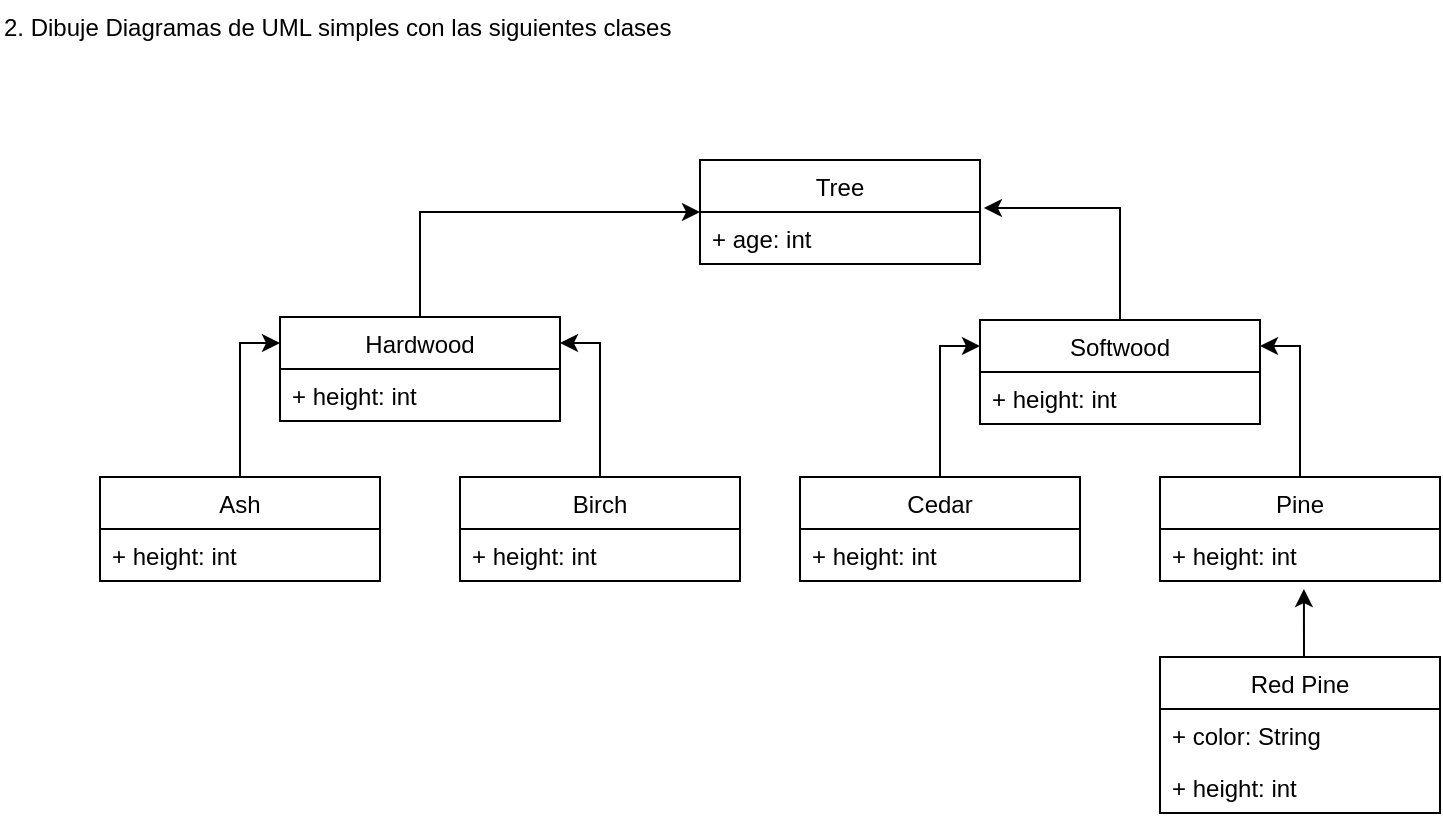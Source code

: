 <mxfile version="20.5.3" type="github" pages="2">
  <diagram id="ZsYun9rEOM-wiykw4o-6" name="Page-1">
    <mxGraphModel dx="821" dy="474" grid="1" gridSize="10" guides="1" tooltips="1" connect="1" arrows="1" fold="1" page="1" pageScale="1" pageWidth="827" pageHeight="1169" math="0" shadow="0">
      <root>
        <mxCell id="0" />
        <mxCell id="1" parent="0" />
        <mxCell id="ZknhQlkfpg8xrIpzOwdI-1" value="Tree" style="swimlane;fontStyle=0;childLayout=stackLayout;horizontal=1;startSize=26;fillColor=none;horizontalStack=0;resizeParent=1;resizeParentMax=0;resizeLast=0;collapsible=1;marginBottom=0;" vertex="1" parent="1">
          <mxGeometry x="370" y="110" width="140" height="52" as="geometry" />
        </mxCell>
        <mxCell id="ZknhQlkfpg8xrIpzOwdI-5" value="+ age: int" style="text;strokeColor=none;fillColor=none;align=left;verticalAlign=top;spacingLeft=4;spacingRight=4;overflow=hidden;rotatable=0;points=[[0,0.5],[1,0.5]];portConstraint=eastwest;" vertex="1" parent="ZknhQlkfpg8xrIpzOwdI-1">
          <mxGeometry y="26" width="140" height="26" as="geometry" />
        </mxCell>
        <mxCell id="ZknhQlkfpg8xrIpzOwdI-40" style="edgeStyle=orthogonalEdgeStyle;rounded=0;orthogonalLoop=1;jettySize=auto;html=1;exitX=0.5;exitY=0;exitDx=0;exitDy=0;entryX=0;entryY=0.5;entryDx=0;entryDy=0;" edge="1" parent="1" source="ZknhQlkfpg8xrIpzOwdI-19" target="ZknhQlkfpg8xrIpzOwdI-1">
          <mxGeometry relative="1" as="geometry" />
        </mxCell>
        <mxCell id="ZknhQlkfpg8xrIpzOwdI-19" value="Hardwood" style="swimlane;fontStyle=0;childLayout=stackLayout;horizontal=1;startSize=26;fillColor=none;horizontalStack=0;resizeParent=1;resizeParentMax=0;resizeLast=0;collapsible=1;marginBottom=0;" vertex="1" parent="1">
          <mxGeometry x="160" y="188.5" width="140" height="52" as="geometry" />
        </mxCell>
        <mxCell id="ZknhQlkfpg8xrIpzOwdI-48" value="+ height: int" style="text;strokeColor=none;fillColor=none;align=left;verticalAlign=top;spacingLeft=4;spacingRight=4;overflow=hidden;rotatable=0;points=[[0,0.5],[1,0.5]];portConstraint=eastwest;" vertex="1" parent="ZknhQlkfpg8xrIpzOwdI-19">
          <mxGeometry y="26" width="140" height="26" as="geometry" />
        </mxCell>
        <mxCell id="ZknhQlkfpg8xrIpzOwdI-34" style="edgeStyle=orthogonalEdgeStyle;rounded=0;orthogonalLoop=1;jettySize=auto;html=1;exitX=0.5;exitY=0;exitDx=0;exitDy=0;entryX=1.014;entryY=-0.077;entryDx=0;entryDy=0;entryPerimeter=0;" edge="1" parent="1" source="ZknhQlkfpg8xrIpzOwdI-21" target="ZknhQlkfpg8xrIpzOwdI-5">
          <mxGeometry relative="1" as="geometry" />
        </mxCell>
        <mxCell id="ZknhQlkfpg8xrIpzOwdI-21" value="Softwood" style="swimlane;fontStyle=0;childLayout=stackLayout;horizontal=1;startSize=26;fillColor=none;horizontalStack=0;resizeParent=1;resizeParentMax=0;resizeLast=0;collapsible=1;marginBottom=0;" vertex="1" parent="1">
          <mxGeometry x="510" y="190" width="140" height="52" as="geometry" />
        </mxCell>
        <mxCell id="ZknhQlkfpg8xrIpzOwdI-49" value="+ height: int" style="text;strokeColor=none;fillColor=none;align=left;verticalAlign=top;spacingLeft=4;spacingRight=4;overflow=hidden;rotatable=0;points=[[0,0.5],[1,0.5]];portConstraint=eastwest;" vertex="1" parent="ZknhQlkfpg8xrIpzOwdI-21">
          <mxGeometry y="26" width="140" height="26" as="geometry" />
        </mxCell>
        <mxCell id="ZknhQlkfpg8xrIpzOwdI-45" style="edgeStyle=orthogonalEdgeStyle;rounded=0;orthogonalLoop=1;jettySize=auto;html=1;exitX=0.5;exitY=0;exitDx=0;exitDy=0;entryX=1;entryY=0.25;entryDx=0;entryDy=0;" edge="1" parent="1" source="ZknhQlkfpg8xrIpzOwdI-23" target="ZknhQlkfpg8xrIpzOwdI-19">
          <mxGeometry relative="1" as="geometry" />
        </mxCell>
        <mxCell id="ZknhQlkfpg8xrIpzOwdI-23" value="Birch" style="swimlane;fontStyle=0;childLayout=stackLayout;horizontal=1;startSize=26;fillColor=none;horizontalStack=0;resizeParent=1;resizeParentMax=0;resizeLast=0;collapsible=1;marginBottom=0;" vertex="1" parent="1">
          <mxGeometry x="250" y="268.5" width="140" height="52" as="geometry" />
        </mxCell>
        <mxCell id="ZknhQlkfpg8xrIpzOwdI-51" value="+ height: int" style="text;strokeColor=none;fillColor=none;align=left;verticalAlign=top;spacingLeft=4;spacingRight=4;overflow=hidden;rotatable=0;points=[[0,0.5],[1,0.5]];portConstraint=eastwest;" vertex="1" parent="ZknhQlkfpg8xrIpzOwdI-23">
          <mxGeometry y="26" width="140" height="26" as="geometry" />
        </mxCell>
        <mxCell id="ZknhQlkfpg8xrIpzOwdI-44" style="edgeStyle=orthogonalEdgeStyle;rounded=0;orthogonalLoop=1;jettySize=auto;html=1;exitX=0.5;exitY=0;exitDx=0;exitDy=0;entryX=0;entryY=0.25;entryDx=0;entryDy=0;" edge="1" parent="1" source="ZknhQlkfpg8xrIpzOwdI-25" target="ZknhQlkfpg8xrIpzOwdI-19">
          <mxGeometry relative="1" as="geometry" />
        </mxCell>
        <mxCell id="ZknhQlkfpg8xrIpzOwdI-25" value="Ash" style="swimlane;fontStyle=0;childLayout=stackLayout;horizontal=1;startSize=26;fillColor=none;horizontalStack=0;resizeParent=1;resizeParentMax=0;resizeLast=0;collapsible=1;marginBottom=0;" vertex="1" parent="1">
          <mxGeometry x="70" y="268.5" width="140" height="52" as="geometry" />
        </mxCell>
        <mxCell id="ZknhQlkfpg8xrIpzOwdI-50" value="+ height: int" style="text;strokeColor=none;fillColor=none;align=left;verticalAlign=top;spacingLeft=4;spacingRight=4;overflow=hidden;rotatable=0;points=[[0,0.5],[1,0.5]];portConstraint=eastwest;" vertex="1" parent="ZknhQlkfpg8xrIpzOwdI-25">
          <mxGeometry y="26" width="140" height="26" as="geometry" />
        </mxCell>
        <mxCell id="ZknhQlkfpg8xrIpzOwdI-46" style="edgeStyle=orthogonalEdgeStyle;rounded=0;orthogonalLoop=1;jettySize=auto;html=1;exitX=0.5;exitY=0;exitDx=0;exitDy=0;entryX=0;entryY=0.25;entryDx=0;entryDy=0;" edge="1" parent="1" source="ZknhQlkfpg8xrIpzOwdI-27" target="ZknhQlkfpg8xrIpzOwdI-21">
          <mxGeometry relative="1" as="geometry" />
        </mxCell>
        <mxCell id="ZknhQlkfpg8xrIpzOwdI-27" value="Cedar" style="swimlane;fontStyle=0;childLayout=stackLayout;horizontal=1;startSize=26;fillColor=none;horizontalStack=0;resizeParent=1;resizeParentMax=0;resizeLast=0;collapsible=1;marginBottom=0;" vertex="1" parent="1">
          <mxGeometry x="420" y="268.5" width="140" height="52" as="geometry" />
        </mxCell>
        <mxCell id="ZknhQlkfpg8xrIpzOwdI-52" value="+ height: int" style="text;strokeColor=none;fillColor=none;align=left;verticalAlign=top;spacingLeft=4;spacingRight=4;overflow=hidden;rotatable=0;points=[[0,0.5],[1,0.5]];portConstraint=eastwest;" vertex="1" parent="ZknhQlkfpg8xrIpzOwdI-27">
          <mxGeometry y="26" width="140" height="26" as="geometry" />
        </mxCell>
        <mxCell id="ZknhQlkfpg8xrIpzOwdI-47" style="edgeStyle=orthogonalEdgeStyle;rounded=0;orthogonalLoop=1;jettySize=auto;html=1;exitX=0.5;exitY=0;exitDx=0;exitDy=0;entryX=1;entryY=0.25;entryDx=0;entryDy=0;" edge="1" parent="1" source="ZknhQlkfpg8xrIpzOwdI-29" target="ZknhQlkfpg8xrIpzOwdI-21">
          <mxGeometry relative="1" as="geometry" />
        </mxCell>
        <mxCell id="ZknhQlkfpg8xrIpzOwdI-29" value="Pine" style="swimlane;fontStyle=0;childLayout=stackLayout;horizontal=1;startSize=26;fillColor=none;horizontalStack=0;resizeParent=1;resizeParentMax=0;resizeLast=0;collapsible=1;marginBottom=0;" vertex="1" parent="1">
          <mxGeometry x="600" y="268.5" width="140" height="52" as="geometry" />
        </mxCell>
        <mxCell id="ZknhQlkfpg8xrIpzOwdI-53" value="+ height: int" style="text;strokeColor=none;fillColor=none;align=left;verticalAlign=top;spacingLeft=4;spacingRight=4;overflow=hidden;rotatable=0;points=[[0,0.5],[1,0.5]];portConstraint=eastwest;" vertex="1" parent="ZknhQlkfpg8xrIpzOwdI-29">
          <mxGeometry y="26" width="140" height="26" as="geometry" />
        </mxCell>
        <mxCell id="ZknhQlkfpg8xrIpzOwdI-37" style="edgeStyle=orthogonalEdgeStyle;rounded=0;orthogonalLoop=1;jettySize=auto;html=1;exitX=0.5;exitY=0;exitDx=0;exitDy=0;entryX=0.514;entryY=1.154;entryDx=0;entryDy=0;entryPerimeter=0;" edge="1" parent="1" source="ZknhQlkfpg8xrIpzOwdI-31">
          <mxGeometry relative="1" as="geometry">
            <mxPoint x="671.96" y="324.504" as="targetPoint" />
          </mxGeometry>
        </mxCell>
        <mxCell id="ZknhQlkfpg8xrIpzOwdI-31" value="Red Pine" style="swimlane;fontStyle=0;childLayout=stackLayout;horizontal=1;startSize=26;fillColor=none;horizontalStack=0;resizeParent=1;resizeParentMax=0;resizeLast=0;collapsible=1;marginBottom=0;" vertex="1" parent="1">
          <mxGeometry x="600" y="358.5" width="140" height="78" as="geometry" />
        </mxCell>
        <mxCell id="ZknhQlkfpg8xrIpzOwdI-55" value="+ color: String" style="text;strokeColor=none;fillColor=none;align=left;verticalAlign=top;spacingLeft=4;spacingRight=4;overflow=hidden;rotatable=0;points=[[0,0.5],[1,0.5]];portConstraint=eastwest;" vertex="1" parent="ZknhQlkfpg8xrIpzOwdI-31">
          <mxGeometry y="26" width="140" height="26" as="geometry" />
        </mxCell>
        <mxCell id="ZknhQlkfpg8xrIpzOwdI-54" value="+ height: int" style="text;strokeColor=none;fillColor=none;align=left;verticalAlign=top;spacingLeft=4;spacingRight=4;overflow=hidden;rotatable=0;points=[[0,0.5],[1,0.5]];portConstraint=eastwest;" vertex="1" parent="ZknhQlkfpg8xrIpzOwdI-31">
          <mxGeometry y="52" width="140" height="26" as="geometry" />
        </mxCell>
        <mxCell id="ZknhQlkfpg8xrIpzOwdI-56" value="2. Dibuje Diagramas de UML simples con las siguientes clases" style="text;whiteSpace=wrap;html=1;" vertex="1" parent="1">
          <mxGeometry x="20" y="30" width="350" height="40" as="geometry" />
        </mxCell>
      </root>
    </mxGraphModel>
  </diagram>
  <diagram id="GE32m47yLcfYoCgdgLWP" name="Page-2">
    <mxGraphModel dx="942" dy="606" grid="1" gridSize="10" guides="1" tooltips="1" connect="1" arrows="1" fold="1" page="1" pageScale="1" pageWidth="827" pageHeight="1169" math="0" shadow="0">
      <root>
        <mxCell id="0" />
        <mxCell id="1" parent="0" />
      </root>
    </mxGraphModel>
  </diagram>
</mxfile>
